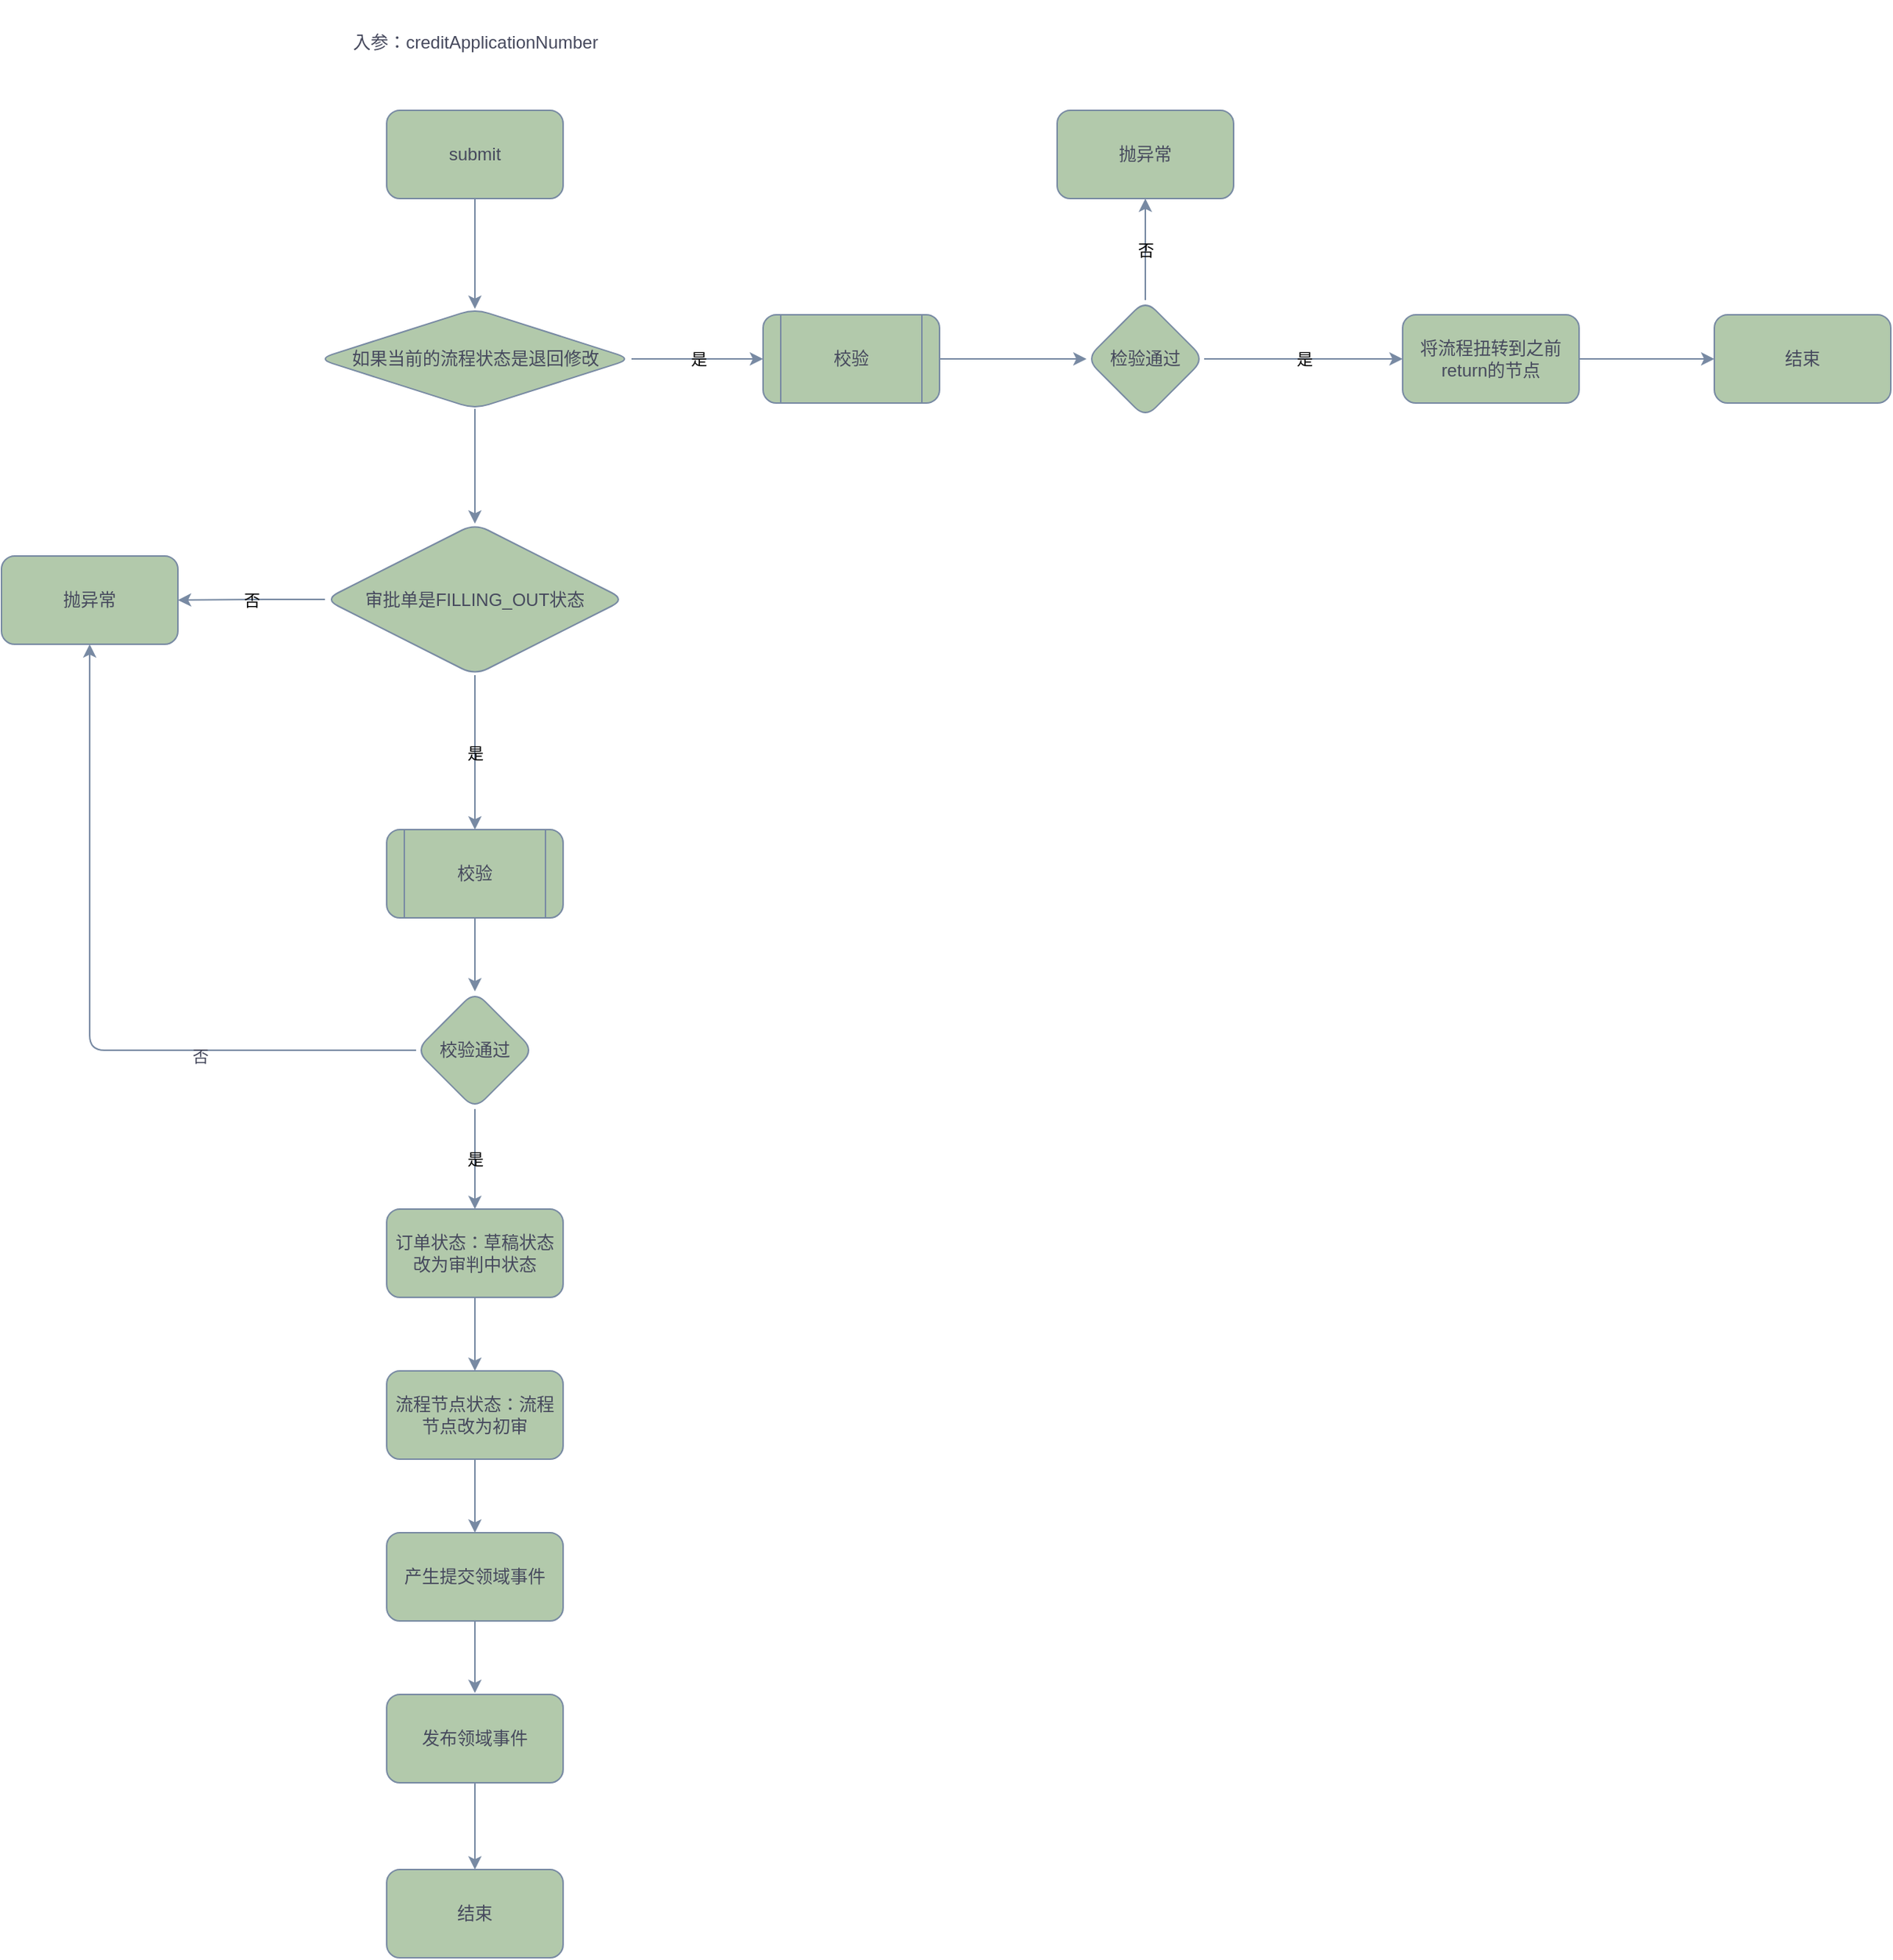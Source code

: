 <mxfile version="20.8.14" type="github">
  <diagram name="Page-1" id="ZmtFcBYU2vnZV4XLRKCe">
    <mxGraphModel dx="1834" dy="764" grid="0" gridSize="10" guides="1" tooltips="1" connect="1" arrows="1" fold="1" page="0" pageScale="1" pageWidth="827" pageHeight="1169" math="0" shadow="0">
      <root>
        <mxCell id="0" />
        <mxCell id="1" parent="0" />
        <mxCell id="P-8GKz_sgL0BoKR1OtEw-7" style="edgeStyle=orthogonalEdgeStyle;rounded=1;orthogonalLoop=1;jettySize=auto;html=1;exitX=0.5;exitY=1;exitDx=0;exitDy=0;labelBackgroundColor=none;strokeColor=#788AA3;fontColor=default;" edge="1" parent="1" source="P-8GKz_sgL0BoKR1OtEw-1" target="P-8GKz_sgL0BoKR1OtEw-6">
          <mxGeometry relative="1" as="geometry" />
        </mxCell>
        <mxCell id="P-8GKz_sgL0BoKR1OtEw-1" value="submit" style="rounded=1;whiteSpace=wrap;html=1;labelBackgroundColor=none;fillColor=#B2C9AB;strokeColor=#788AA3;fontColor=#46495D;" vertex="1" parent="1">
          <mxGeometry x="104" y="149" width="120" height="60" as="geometry" />
        </mxCell>
        <mxCell id="P-8GKz_sgL0BoKR1OtEw-5" value="入参：creditApplicationNumber" style="text;html=1;strokeColor=none;fillColor=none;align=center;verticalAlign=middle;whiteSpace=wrap;rounded=1;labelBackgroundColor=none;fontColor=#46495D;" vertex="1" parent="1">
          <mxGeometry x="12.5" y="74" width="303" height="58" as="geometry" />
        </mxCell>
        <mxCell id="P-8GKz_sgL0BoKR1OtEw-11" value="是" style="edgeStyle=orthogonalEdgeStyle;rounded=1;orthogonalLoop=1;jettySize=auto;html=1;exitX=1;exitY=0.5;exitDx=0;exitDy=0;labelBackgroundColor=none;strokeColor=#788AA3;fontColor=default;" edge="1" parent="1" source="P-8GKz_sgL0BoKR1OtEw-6" target="P-8GKz_sgL0BoKR1OtEw-10">
          <mxGeometry relative="1" as="geometry" />
        </mxCell>
        <mxCell id="P-8GKz_sgL0BoKR1OtEw-26" style="edgeStyle=orthogonalEdgeStyle;rounded=1;orthogonalLoop=1;jettySize=auto;html=1;exitX=0.5;exitY=1;exitDx=0;exitDy=0;labelBackgroundColor=none;strokeColor=#788AA3;fontColor=default;" edge="1" parent="1" source="P-8GKz_sgL0BoKR1OtEw-6" target="P-8GKz_sgL0BoKR1OtEw-25">
          <mxGeometry relative="1" as="geometry" />
        </mxCell>
        <mxCell id="P-8GKz_sgL0BoKR1OtEw-6" value="如果当前的流程状态是退回修改" style="rhombus;whiteSpace=wrap;html=1;labelBackgroundColor=none;fillColor=#B2C9AB;strokeColor=#788AA3;fontColor=#46495D;rounded=1;" vertex="1" parent="1">
          <mxGeometry x="57.5" y="284" width="213" height="68" as="geometry" />
        </mxCell>
        <mxCell id="P-8GKz_sgL0BoKR1OtEw-18" style="edgeStyle=orthogonalEdgeStyle;rounded=1;orthogonalLoop=1;jettySize=auto;html=1;exitX=1;exitY=0.5;exitDx=0;exitDy=0;labelBackgroundColor=none;strokeColor=#788AA3;fontColor=default;" edge="1" parent="1" source="P-8GKz_sgL0BoKR1OtEw-10" target="P-8GKz_sgL0BoKR1OtEw-12">
          <mxGeometry relative="1" as="geometry" />
        </mxCell>
        <mxCell id="P-8GKz_sgL0BoKR1OtEw-10" value="校验" style="shape=process;whiteSpace=wrap;html=1;backgroundOutline=1;labelBackgroundColor=none;fillColor=#B2C9AB;strokeColor=#788AA3;fontColor=#46495D;rounded=1;" vertex="1" parent="1">
          <mxGeometry x="360" y="288" width="120" height="60" as="geometry" />
        </mxCell>
        <mxCell id="P-8GKz_sgL0BoKR1OtEw-15" value="是" style="edgeStyle=orthogonalEdgeStyle;rounded=1;orthogonalLoop=1;jettySize=auto;html=1;exitX=1;exitY=0.5;exitDx=0;exitDy=0;labelBackgroundColor=none;strokeColor=#788AA3;fontColor=default;" edge="1" parent="1" source="P-8GKz_sgL0BoKR1OtEw-12" target="P-8GKz_sgL0BoKR1OtEw-14">
          <mxGeometry relative="1" as="geometry" />
        </mxCell>
        <mxCell id="P-8GKz_sgL0BoKR1OtEw-20" value="否" style="edgeStyle=orthogonalEdgeStyle;rounded=1;orthogonalLoop=1;jettySize=auto;html=1;exitX=0.5;exitY=0;exitDx=0;exitDy=0;labelBackgroundColor=none;strokeColor=#788AA3;fontColor=default;" edge="1" parent="1" source="P-8GKz_sgL0BoKR1OtEw-12" target="P-8GKz_sgL0BoKR1OtEw-19">
          <mxGeometry relative="1" as="geometry" />
        </mxCell>
        <mxCell id="P-8GKz_sgL0BoKR1OtEw-12" value="检验通过" style="rhombus;whiteSpace=wrap;html=1;labelBackgroundColor=none;fillColor=#B2C9AB;strokeColor=#788AA3;fontColor=#46495D;rounded=1;" vertex="1" parent="1">
          <mxGeometry x="580" y="278" width="80" height="80" as="geometry" />
        </mxCell>
        <mxCell id="P-8GKz_sgL0BoKR1OtEw-23" style="edgeStyle=orthogonalEdgeStyle;rounded=1;orthogonalLoop=1;jettySize=auto;html=1;exitX=1;exitY=0.5;exitDx=0;exitDy=0;labelBackgroundColor=none;strokeColor=#788AA3;fontColor=default;" edge="1" parent="1" source="P-8GKz_sgL0BoKR1OtEw-14" target="P-8GKz_sgL0BoKR1OtEw-22">
          <mxGeometry relative="1" as="geometry" />
        </mxCell>
        <mxCell id="P-8GKz_sgL0BoKR1OtEw-14" value="将流程扭转到之前return的节点" style="whiteSpace=wrap;html=1;labelBackgroundColor=none;fillColor=#B2C9AB;strokeColor=#788AA3;fontColor=#46495D;rounded=1;" vertex="1" parent="1">
          <mxGeometry x="795" y="288" width="120" height="60" as="geometry" />
        </mxCell>
        <mxCell id="P-8GKz_sgL0BoKR1OtEw-19" value="抛异常" style="rounded=1;whiteSpace=wrap;html=1;labelBackgroundColor=none;fillColor=#B2C9AB;strokeColor=#788AA3;fontColor=#46495D;" vertex="1" parent="1">
          <mxGeometry x="560" y="149" width="120" height="60" as="geometry" />
        </mxCell>
        <mxCell id="P-8GKz_sgL0BoKR1OtEw-22" value="结束" style="rounded=1;whiteSpace=wrap;html=1;labelBackgroundColor=none;fillColor=#B2C9AB;strokeColor=#788AA3;fontColor=#46495D;" vertex="1" parent="1">
          <mxGeometry x="1007" y="288" width="120" height="60" as="geometry" />
        </mxCell>
        <mxCell id="P-8GKz_sgL0BoKR1OtEw-28" value="否" style="edgeStyle=orthogonalEdgeStyle;rounded=1;orthogonalLoop=1;jettySize=auto;html=1;exitX=0;exitY=0.5;exitDx=0;exitDy=0;entryX=1;entryY=0.5;entryDx=0;entryDy=0;labelBackgroundColor=none;strokeColor=#788AA3;fontColor=default;" edge="1" parent="1" source="P-8GKz_sgL0BoKR1OtEw-25" target="P-8GKz_sgL0BoKR1OtEw-27">
          <mxGeometry relative="1" as="geometry" />
        </mxCell>
        <mxCell id="P-8GKz_sgL0BoKR1OtEw-30" value="是" style="edgeStyle=orthogonalEdgeStyle;rounded=1;orthogonalLoop=1;jettySize=auto;html=1;exitX=0.5;exitY=1;exitDx=0;exitDy=0;labelBackgroundColor=none;strokeColor=#788AA3;fontColor=default;" edge="1" parent="1" source="P-8GKz_sgL0BoKR1OtEw-25" target="P-8GKz_sgL0BoKR1OtEw-31">
          <mxGeometry relative="1" as="geometry">
            <mxPoint x="164" y="627" as="targetPoint" />
          </mxGeometry>
        </mxCell>
        <mxCell id="P-8GKz_sgL0BoKR1OtEw-25" value="审批单是FILLING_OUT状态" style="rhombus;whiteSpace=wrap;html=1;labelBackgroundColor=none;fillColor=#B2C9AB;strokeColor=#788AA3;fontColor=#46495D;rounded=1;" vertex="1" parent="1">
          <mxGeometry x="62" y="430" width="204" height="103" as="geometry" />
        </mxCell>
        <mxCell id="P-8GKz_sgL0BoKR1OtEw-27" value="抛异常" style="rounded=1;whiteSpace=wrap;html=1;labelBackgroundColor=none;fillColor=#B2C9AB;strokeColor=#788AA3;fontColor=#46495D;" vertex="1" parent="1">
          <mxGeometry x="-158" y="452" width="120" height="60" as="geometry" />
        </mxCell>
        <mxCell id="P-8GKz_sgL0BoKR1OtEw-33" style="edgeStyle=orthogonalEdgeStyle;rounded=1;orthogonalLoop=1;jettySize=auto;html=1;exitX=0.5;exitY=1;exitDx=0;exitDy=0;labelBackgroundColor=none;strokeColor=#788AA3;fontColor=default;" edge="1" parent="1" source="P-8GKz_sgL0BoKR1OtEw-31" target="P-8GKz_sgL0BoKR1OtEw-32">
          <mxGeometry relative="1" as="geometry" />
        </mxCell>
        <mxCell id="P-8GKz_sgL0BoKR1OtEw-31" value="校验" style="shape=process;whiteSpace=wrap;html=1;backgroundOutline=1;labelBackgroundColor=none;fillColor=#B2C9AB;strokeColor=#788AA3;fontColor=#46495D;rounded=1;" vertex="1" parent="1">
          <mxGeometry x="104" y="638" width="120" height="60" as="geometry" />
        </mxCell>
        <mxCell id="P-8GKz_sgL0BoKR1OtEw-34" style="edgeStyle=orthogonalEdgeStyle;rounded=1;orthogonalLoop=1;jettySize=auto;html=1;exitX=0;exitY=0.5;exitDx=0;exitDy=0;entryX=0.5;entryY=1;entryDx=0;entryDy=0;labelBackgroundColor=none;strokeColor=#788AA3;fontColor=default;" edge="1" parent="1" source="P-8GKz_sgL0BoKR1OtEw-32" target="P-8GKz_sgL0BoKR1OtEw-27">
          <mxGeometry relative="1" as="geometry" />
        </mxCell>
        <mxCell id="P-8GKz_sgL0BoKR1OtEw-35" value="否" style="edgeLabel;html=1;align=center;verticalAlign=middle;resizable=0;points=[];labelBackgroundColor=none;fontColor=#46495D;rounded=1;" vertex="1" connectable="0" parent="P-8GKz_sgL0BoKR1OtEw-34">
          <mxGeometry x="-0.41" y="4" relative="1" as="geometry">
            <mxPoint as="offset" />
          </mxGeometry>
        </mxCell>
        <mxCell id="P-8GKz_sgL0BoKR1OtEw-38" value="是" style="edgeStyle=orthogonalEdgeStyle;rounded=1;orthogonalLoop=1;jettySize=auto;html=1;exitX=0.5;exitY=1;exitDx=0;exitDy=0;labelBackgroundColor=none;strokeColor=#788AA3;fontColor=default;" edge="1" parent="1" source="P-8GKz_sgL0BoKR1OtEw-32" target="P-8GKz_sgL0BoKR1OtEw-37">
          <mxGeometry relative="1" as="geometry">
            <Array as="points">
              <mxPoint x="164" y="865" />
              <mxPoint x="164" y="865" />
            </Array>
          </mxGeometry>
        </mxCell>
        <mxCell id="P-8GKz_sgL0BoKR1OtEw-32" value="校验通过" style="rhombus;whiteSpace=wrap;html=1;labelBackgroundColor=none;fillColor=#B2C9AB;strokeColor=#788AA3;fontColor=#46495D;rounded=1;" vertex="1" parent="1">
          <mxGeometry x="124" y="748" width="80" height="80" as="geometry" />
        </mxCell>
        <mxCell id="P-8GKz_sgL0BoKR1OtEw-41" style="edgeStyle=orthogonalEdgeStyle;rounded=1;orthogonalLoop=1;jettySize=auto;html=1;exitX=0.5;exitY=1;exitDx=0;exitDy=0;entryX=0.5;entryY=0;entryDx=0;entryDy=0;labelBackgroundColor=none;strokeColor=#788AA3;fontColor=default;" edge="1" parent="1" source="P-8GKz_sgL0BoKR1OtEw-37" target="P-8GKz_sgL0BoKR1OtEw-40">
          <mxGeometry relative="1" as="geometry" />
        </mxCell>
        <mxCell id="P-8GKz_sgL0BoKR1OtEw-37" value="订单状态：草稿状态改为审判中状态" style="rounded=1;whiteSpace=wrap;html=1;labelBackgroundColor=none;fillColor=#B2C9AB;strokeColor=#788AA3;fontColor=#46495D;" vertex="1" parent="1">
          <mxGeometry x="104" y="896" width="120" height="60" as="geometry" />
        </mxCell>
        <mxCell id="P-8GKz_sgL0BoKR1OtEw-43" style="edgeStyle=orthogonalEdgeStyle;rounded=1;orthogonalLoop=1;jettySize=auto;html=1;exitX=0.5;exitY=1;exitDx=0;exitDy=0;labelBackgroundColor=none;strokeColor=#788AA3;fontColor=default;" edge="1" parent="1" source="P-8GKz_sgL0BoKR1OtEw-40" target="P-8GKz_sgL0BoKR1OtEw-42">
          <mxGeometry relative="1" as="geometry" />
        </mxCell>
        <mxCell id="P-8GKz_sgL0BoKR1OtEw-40" value="流程节点状态：流程节点改为初审" style="rounded=1;whiteSpace=wrap;html=1;labelBackgroundColor=none;fillColor=#B2C9AB;strokeColor=#788AA3;fontColor=#46495D;" vertex="1" parent="1">
          <mxGeometry x="104" y="1006" width="120" height="60" as="geometry" />
        </mxCell>
        <mxCell id="P-8GKz_sgL0BoKR1OtEw-45" style="edgeStyle=orthogonalEdgeStyle;rounded=1;orthogonalLoop=1;jettySize=auto;html=1;exitX=0.5;exitY=1;exitDx=0;exitDy=0;labelBackgroundColor=none;strokeColor=#788AA3;fontColor=default;" edge="1" parent="1" source="P-8GKz_sgL0BoKR1OtEw-42">
          <mxGeometry relative="1" as="geometry">
            <mxPoint x="164" y="1225" as="targetPoint" />
          </mxGeometry>
        </mxCell>
        <mxCell id="P-8GKz_sgL0BoKR1OtEw-42" value="产生提交领域事件" style="rounded=1;whiteSpace=wrap;html=1;labelBackgroundColor=none;fillColor=#B2C9AB;strokeColor=#788AA3;fontColor=#46495D;" vertex="1" parent="1">
          <mxGeometry x="104" y="1116" width="120" height="60" as="geometry" />
        </mxCell>
        <mxCell id="P-8GKz_sgL0BoKR1OtEw-47" style="edgeStyle=orthogonalEdgeStyle;rounded=1;orthogonalLoop=1;jettySize=auto;html=1;exitX=0.5;exitY=1;exitDx=0;exitDy=0;labelBackgroundColor=none;strokeColor=#788AA3;fontColor=default;" edge="1" parent="1" source="P-8GKz_sgL0BoKR1OtEw-44" target="P-8GKz_sgL0BoKR1OtEw-46">
          <mxGeometry relative="1" as="geometry" />
        </mxCell>
        <mxCell id="P-8GKz_sgL0BoKR1OtEw-44" value="发布领域事件" style="rounded=1;whiteSpace=wrap;html=1;labelBackgroundColor=none;fillColor=#B2C9AB;strokeColor=#788AA3;fontColor=#46495D;" vertex="1" parent="1">
          <mxGeometry x="104" y="1226" width="120" height="60" as="geometry" />
        </mxCell>
        <mxCell id="P-8GKz_sgL0BoKR1OtEw-46" value="结束" style="rounded=1;whiteSpace=wrap;html=1;labelBackgroundColor=none;fillColor=#B2C9AB;strokeColor=#788AA3;fontColor=#46495D;" vertex="1" parent="1">
          <mxGeometry x="104" y="1345" width="120" height="60" as="geometry" />
        </mxCell>
      </root>
    </mxGraphModel>
  </diagram>
</mxfile>
